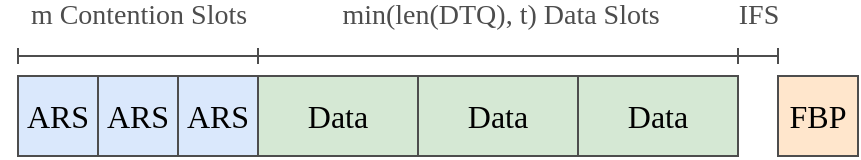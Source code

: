 <mxfile version="23.1.1" type="device">
  <diagram name="Page-1" id="OVEOFF25-sN4jz0tX0kb">
    <mxGraphModel dx="1185" dy="657" grid="1" gridSize="10" guides="1" tooltips="1" connect="1" arrows="1" fold="1" page="1" pageScale="1" pageWidth="850" pageHeight="1100" math="0" shadow="0">
      <root>
        <mxCell id="0" />
        <mxCell id="1" parent="0" />
        <mxCell id="PXNnNeumEB5E20T7TsoP-13" value="ARS" style="rounded=0;whiteSpace=wrap;html=1;fontSize=16;fontFamily=Times New Roman;fillColor=#dae8fc;strokeColor=#4D4D4D;" parent="1" vertex="1">
          <mxGeometry x="160" y="300" width="40" height="40" as="geometry" />
        </mxCell>
        <mxCell id="PXNnNeumEB5E20T7TsoP-14" value="ARS" style="rounded=0;whiteSpace=wrap;html=1;fontSize=16;fontFamily=Times New Roman;fillColor=#dae8fc;strokeColor=#4D4D4D;" parent="1" vertex="1">
          <mxGeometry x="200" y="300" width="40" height="40" as="geometry" />
        </mxCell>
        <mxCell id="PXNnNeumEB5E20T7TsoP-15" value="ARS" style="rounded=0;whiteSpace=wrap;html=1;fontSize=16;fontFamily=Times New Roman;fillColor=#dae8fc;strokeColor=#4D4D4D;" parent="1" vertex="1">
          <mxGeometry x="240" y="300" width="40" height="40" as="geometry" />
        </mxCell>
        <mxCell id="PXNnNeumEB5E20T7TsoP-16" value="Data" style="rounded=0;whiteSpace=wrap;html=1;fontSize=16;fontFamily=Times New Roman;fillColor=#d5e8d4;strokeColor=#4D4D4D;" parent="1" vertex="1">
          <mxGeometry x="280" y="300" width="80" height="40" as="geometry" />
        </mxCell>
        <mxCell id="PXNnNeumEB5E20T7TsoP-17" value="FBP" style="rounded=0;whiteSpace=wrap;html=1;fontSize=16;fontFamily=Times New Roman;fillColor=#ffe6cc;strokeColor=#4D4D4D;" parent="1" vertex="1">
          <mxGeometry x="540" y="300" width="40" height="40" as="geometry" />
        </mxCell>
        <mxCell id="PXNnNeumEB5E20T7TsoP-18" value="Data" style="rounded=0;whiteSpace=wrap;html=1;fontSize=16;fontFamily=Times New Roman;fillColor=#d5e8d4;strokeColor=#4D4D4D;" parent="1" vertex="1">
          <mxGeometry x="360" y="300" width="80" height="40" as="geometry" />
        </mxCell>
        <mxCell id="PXNnNeumEB5E20T7TsoP-19" value="Data" style="rounded=0;whiteSpace=wrap;html=1;fontSize=16;fontFamily=Times New Roman;fillColor=#d5e8d4;strokeColor=#4D4D4D;" parent="1" vertex="1">
          <mxGeometry x="440" y="300" width="80" height="40" as="geometry" />
        </mxCell>
        <mxCell id="PXNnNeumEB5E20T7TsoP-20" value="" style="endArrow=baseDash;startArrow=baseDash;html=1;rounded=0;startFill=0;endFill=0;fontColor=#4D4D4D;strokeColor=#4D4D4D;" parent="1" edge="1">
          <mxGeometry width="50" height="50" relative="1" as="geometry">
            <mxPoint x="160" y="290" as="sourcePoint" />
            <mxPoint x="280" y="290" as="targetPoint" />
          </mxGeometry>
        </mxCell>
        <mxCell id="PXNnNeumEB5E20T7TsoP-21" value="m Contention Slots" style="edgeLabel;html=1;align=center;verticalAlign=middle;resizable=0;points=[];fontSize=14;fontFamily=Times New Roman;fontColor=#4D4D4D;" parent="PXNnNeumEB5E20T7TsoP-20" vertex="1" connectable="0">
          <mxGeometry x="-0.28" y="1" relative="1" as="geometry">
            <mxPoint x="17" y="-19" as="offset" />
          </mxGeometry>
        </mxCell>
        <mxCell id="PXNnNeumEB5E20T7TsoP-22" value="" style="endArrow=baseDash;startArrow=baseDash;html=1;rounded=0;startFill=0;endFill=0;fontColor=#4D4D4D;strokeColor=#4D4D4D;" parent="1" edge="1">
          <mxGeometry width="50" height="50" relative="1" as="geometry">
            <mxPoint x="280" y="290" as="sourcePoint" />
            <mxPoint x="520" y="290" as="targetPoint" />
          </mxGeometry>
        </mxCell>
        <mxCell id="PXNnNeumEB5E20T7TsoP-23" value="min(len(DTQ), t) Data Slots" style="edgeLabel;html=1;align=center;verticalAlign=middle;resizable=0;points=[];fontSize=14;fontFamily=Times New Roman;fontColor=#4D4D4D;" parent="PXNnNeumEB5E20T7TsoP-22" vertex="1" connectable="0">
          <mxGeometry x="-0.28" y="1" relative="1" as="geometry">
            <mxPoint x="34" y="-19" as="offset" />
          </mxGeometry>
        </mxCell>
        <mxCell id="PXNnNeumEB5E20T7TsoP-24" value="" style="endArrow=baseDash;startArrow=baseDash;html=1;rounded=0;startFill=0;endFill=0;fontColor=#4D4D4D;strokeColor=#4D4D4D;" parent="1" edge="1">
          <mxGeometry width="50" height="50" relative="1" as="geometry">
            <mxPoint x="520" y="290" as="sourcePoint" />
            <mxPoint x="540" y="290" as="targetPoint" />
          </mxGeometry>
        </mxCell>
        <mxCell id="PXNnNeumEB5E20T7TsoP-25" value="IFS" style="edgeLabel;html=1;align=center;verticalAlign=middle;resizable=0;points=[];fontSize=14;fontFamily=Times New Roman;fontColor=#4D4D4D;" parent="PXNnNeumEB5E20T7TsoP-24" vertex="1" connectable="0">
          <mxGeometry x="-0.28" y="1" relative="1" as="geometry">
            <mxPoint x="3" y="-19" as="offset" />
          </mxGeometry>
        </mxCell>
      </root>
    </mxGraphModel>
  </diagram>
</mxfile>

